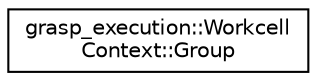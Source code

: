 digraph "Graphical Class Hierarchy"
{
 // LATEX_PDF_SIZE
  edge [fontname="Helvetica",fontsize="10",labelfontname="Helvetica",labelfontsize="10"];
  node [fontname="Helvetica",fontsize="10",shape=record];
  rankdir="LR";
  Node0 [label="grasp_execution::Workcell\lContext::Group",height=0.2,width=0.4,color="black", fillcolor="white", style="filled",URL="$structgrasp__execution_1_1WorkcellContext_1_1Group.html",tooltip="Context for group."];
}
